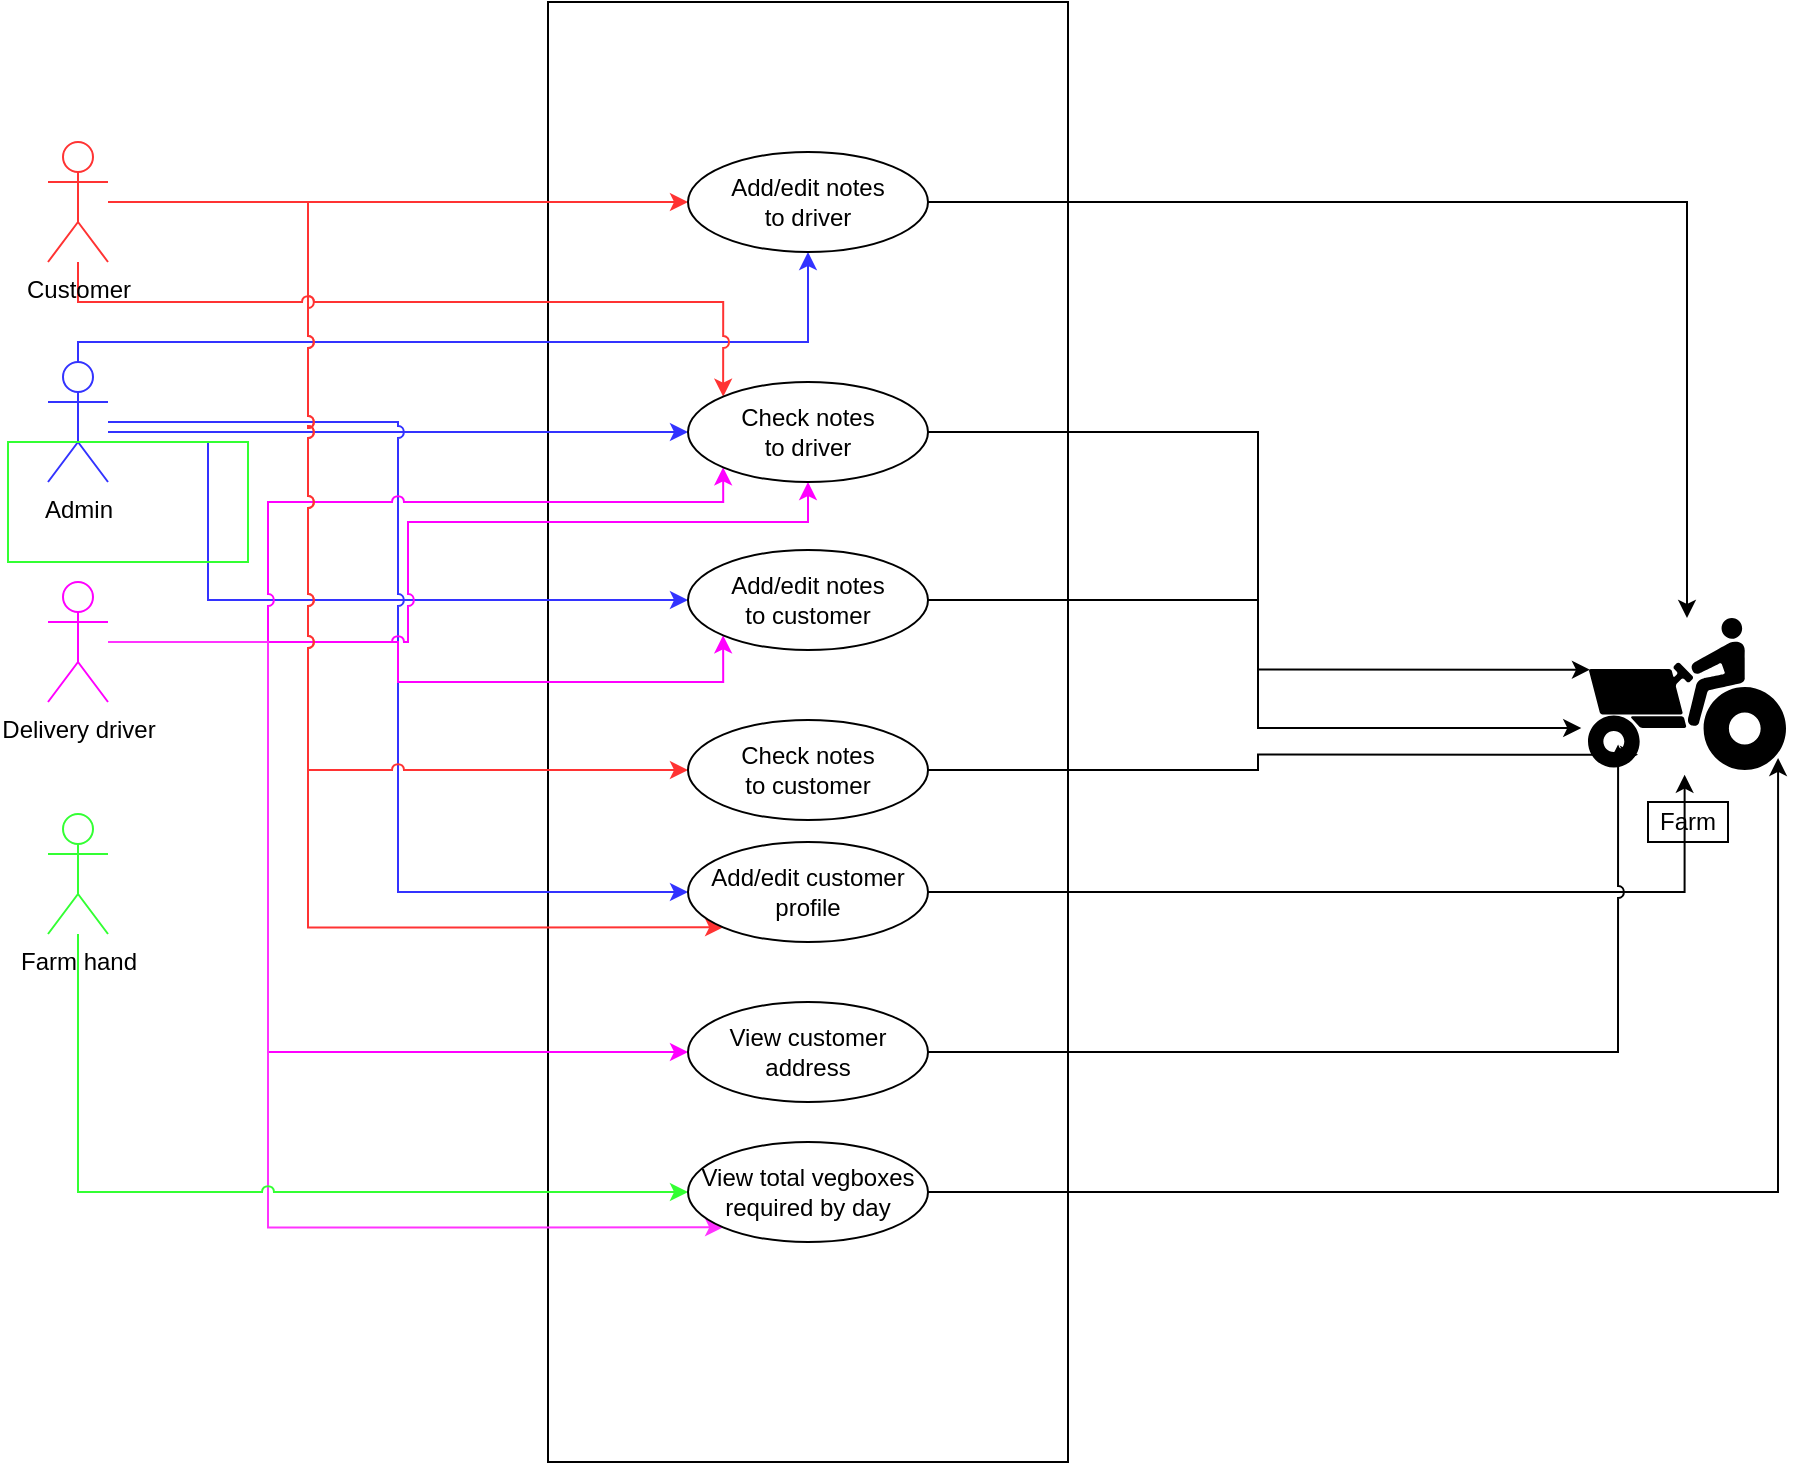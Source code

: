 <mxfile version="14.1.7" type="github">
  <diagram id="C5RBs43oDa-KdzZeNtuy" name="Page-1">
    <mxGraphModel dx="1635" dy="977" grid="1" gridSize="10" guides="1" tooltips="1" connect="1" arrows="1" fold="1" page="1" pageScale="1" pageWidth="1169" pageHeight="827" math="0" shadow="0">
      <root>
        <mxCell id="WIyWlLk6GJQsqaUBKTNV-0" />
        <mxCell id="WIyWlLk6GJQsqaUBKTNV-1" parent="WIyWlLk6GJQsqaUBKTNV-0" />
        <mxCell id="kvABEevwN1zH8z0SqJVF-45" value="" style="rounded=0;whiteSpace=wrap;html=1;fillColor=none;" vertex="1" parent="WIyWlLk6GJQsqaUBKTNV-1">
          <mxGeometry x="430" y="30" width="260" height="730" as="geometry" />
        </mxCell>
        <mxCell id="kvABEevwN1zH8z0SqJVF-25" style="edgeStyle=orthogonalEdgeStyle;rounded=0;jumpStyle=arc;orthogonalLoop=1;jettySize=auto;html=1;entryX=0;entryY=0.5;entryDx=0;entryDy=0;strokeColor=#3333FF;" edge="1" parent="WIyWlLk6GJQsqaUBKTNV-1" source="kvABEevwN1zH8z0SqJVF-0" target="kvABEevwN1zH8z0SqJVF-10">
          <mxGeometry relative="1" as="geometry">
            <Array as="points">
              <mxPoint x="360" y="245" />
              <mxPoint x="360" y="245" />
            </Array>
          </mxGeometry>
        </mxCell>
        <mxCell id="kvABEevwN1zH8z0SqJVF-26" style="edgeStyle=orthogonalEdgeStyle;rounded=0;jumpStyle=arc;orthogonalLoop=1;jettySize=auto;html=1;entryX=0;entryY=0.5;entryDx=0;entryDy=0;strokeColor=#3333FF;" edge="1" parent="WIyWlLk6GJQsqaUBKTNV-1" source="kvABEevwN1zH8z0SqJVF-0" target="kvABEevwN1zH8z0SqJVF-19">
          <mxGeometry relative="1" as="geometry">
            <Array as="points">
              <mxPoint x="260" y="250" />
              <mxPoint x="260" y="329" />
            </Array>
          </mxGeometry>
        </mxCell>
        <mxCell id="kvABEevwN1zH8z0SqJVF-27" style="edgeStyle=orthogonalEdgeStyle;rounded=0;jumpStyle=arc;orthogonalLoop=1;jettySize=auto;html=1;entryX=0.5;entryY=1;entryDx=0;entryDy=0;strokeColor=#3333FF;" edge="1" parent="WIyWlLk6GJQsqaUBKTNV-1" source="kvABEevwN1zH8z0SqJVF-0" target="kvABEevwN1zH8z0SqJVF-11">
          <mxGeometry relative="1" as="geometry">
            <Array as="points">
              <mxPoint x="195" y="200" />
              <mxPoint x="560" y="200" />
            </Array>
          </mxGeometry>
        </mxCell>
        <mxCell id="kvABEevwN1zH8z0SqJVF-33" style="edgeStyle=orthogonalEdgeStyle;rounded=0;jumpStyle=arc;orthogonalLoop=1;jettySize=auto;html=1;entryX=0;entryY=0.5;entryDx=0;entryDy=0;strokeColor=#3333FF;" edge="1" parent="WIyWlLk6GJQsqaUBKTNV-1" source="kvABEevwN1zH8z0SqJVF-0" target="kvABEevwN1zH8z0SqJVF-32">
          <mxGeometry relative="1" as="geometry" />
        </mxCell>
        <mxCell id="kvABEevwN1zH8z0SqJVF-0" value="Admin" style="shape=umlActor;verticalLabelPosition=bottom;verticalAlign=top;html=1;outlineConnect=0;strokeColor=#3333FF;" vertex="1" parent="WIyWlLk6GJQsqaUBKTNV-1">
          <mxGeometry x="180" y="210" width="30" height="60" as="geometry" />
        </mxCell>
        <mxCell id="kvABEevwN1zH8z0SqJVF-22" style="edgeStyle=orthogonalEdgeStyle;rounded=0;orthogonalLoop=1;jettySize=auto;html=1;entryX=0.5;entryY=1;entryDx=0;entryDy=0;jumpStyle=arc;strokeColor=#FF00FF;" edge="1" parent="WIyWlLk6GJQsqaUBKTNV-1" source="kvABEevwN1zH8z0SqJVF-5" target="kvABEevwN1zH8z0SqJVF-10">
          <mxGeometry relative="1" as="geometry">
            <Array as="points">
              <mxPoint x="360" y="350" />
              <mxPoint x="360" y="290" />
              <mxPoint x="560" y="290" />
            </Array>
          </mxGeometry>
        </mxCell>
        <mxCell id="kvABEevwN1zH8z0SqJVF-28" style="edgeStyle=orthogonalEdgeStyle;rounded=0;jumpStyle=arc;orthogonalLoop=1;jettySize=auto;html=1;entryX=0;entryY=1;entryDx=0;entryDy=0;strokeColor=#FF00FF;" edge="1" parent="WIyWlLk6GJQsqaUBKTNV-1" source="kvABEevwN1zH8z0SqJVF-5" target="kvABEevwN1zH8z0SqJVF-19">
          <mxGeometry relative="1" as="geometry">
            <Array as="points">
              <mxPoint x="355" y="350" />
              <mxPoint x="355" y="370" />
              <mxPoint x="518" y="370" />
            </Array>
          </mxGeometry>
        </mxCell>
        <mxCell id="kvABEevwN1zH8z0SqJVF-30" style="edgeStyle=orthogonalEdgeStyle;rounded=0;jumpStyle=arc;orthogonalLoop=1;jettySize=auto;html=1;entryX=0;entryY=1;entryDx=0;entryDy=0;strokeColor=#FF00FF;" edge="1" parent="WIyWlLk6GJQsqaUBKTNV-1" source="kvABEevwN1zH8z0SqJVF-5" target="kvABEevwN1zH8z0SqJVF-10">
          <mxGeometry relative="1" as="geometry">
            <Array as="points">
              <mxPoint x="290" y="350" />
              <mxPoint x="290" y="280" />
              <mxPoint x="518" y="280" />
            </Array>
          </mxGeometry>
        </mxCell>
        <mxCell id="kvABEevwN1zH8z0SqJVF-39" style="edgeStyle=orthogonalEdgeStyle;rounded=0;jumpStyle=arc;orthogonalLoop=1;jettySize=auto;html=1;entryX=0;entryY=0.5;entryDx=0;entryDy=0;strokeColor=#FF00FF;" edge="1" parent="WIyWlLk6GJQsqaUBKTNV-1" source="kvABEevwN1zH8z0SqJVF-5" target="kvABEevwN1zH8z0SqJVF-38">
          <mxGeometry relative="1" as="geometry">
            <Array as="points">
              <mxPoint x="290" y="350" />
              <mxPoint x="290" y="555" />
            </Array>
          </mxGeometry>
        </mxCell>
        <mxCell id="kvABEevwN1zH8z0SqJVF-42" style="edgeStyle=orthogonalEdgeStyle;rounded=0;jumpStyle=arc;orthogonalLoop=1;jettySize=auto;html=1;entryX=0;entryY=1;entryDx=0;entryDy=0;strokeColor=#FF33FF;" edge="1" parent="WIyWlLk6GJQsqaUBKTNV-1" source="kvABEevwN1zH8z0SqJVF-5" target="kvABEevwN1zH8z0SqJVF-40">
          <mxGeometry relative="1" as="geometry">
            <Array as="points">
              <mxPoint x="290" y="350" />
              <mxPoint x="290" y="643" />
            </Array>
          </mxGeometry>
        </mxCell>
        <mxCell id="kvABEevwN1zH8z0SqJVF-5" value="Delivery driver" style="shape=umlActor;verticalLabelPosition=bottom;verticalAlign=top;html=1;outlineConnect=0;strokeColor=#FF00FF;" vertex="1" parent="WIyWlLk6GJQsqaUBKTNV-1">
          <mxGeometry x="180" y="320" width="30" height="60" as="geometry" />
        </mxCell>
        <mxCell id="kvABEevwN1zH8z0SqJVF-41" style="edgeStyle=orthogonalEdgeStyle;rounded=0;jumpStyle=arc;orthogonalLoop=1;jettySize=auto;html=1;entryX=0;entryY=0.5;entryDx=0;entryDy=0;strokeColor=#33FF33;" edge="1" parent="WIyWlLk6GJQsqaUBKTNV-1" source="kvABEevwN1zH8z0SqJVF-7" target="kvABEevwN1zH8z0SqJVF-40">
          <mxGeometry relative="1" as="geometry">
            <Array as="points">
              <mxPoint x="195" y="625" />
            </Array>
          </mxGeometry>
        </mxCell>
        <mxCell id="kvABEevwN1zH8z0SqJVF-7" value="Farm hand" style="shape=umlActor;verticalLabelPosition=bottom;verticalAlign=top;html=1;outlineConnect=0;fillColor=none;strokeColor=#33FF33;" vertex="1" parent="WIyWlLk6GJQsqaUBKTNV-1">
          <mxGeometry x="180" y="436" width="30" height="60" as="geometry" />
        </mxCell>
        <mxCell id="kvABEevwN1zH8z0SqJVF-20" style="edgeStyle=orthogonalEdgeStyle;rounded=0;orthogonalLoop=1;jettySize=auto;html=1;entryX=0;entryY=0.5;entryDx=0;entryDy=0;jumpStyle=arc;strokeColor=#FF3333;" edge="1" parent="WIyWlLk6GJQsqaUBKTNV-1" source="kvABEevwN1zH8z0SqJVF-8" target="kvABEevwN1zH8z0SqJVF-11">
          <mxGeometry relative="1" as="geometry">
            <Array as="points">
              <mxPoint x="400" y="130" />
              <mxPoint x="400" y="130" />
            </Array>
          </mxGeometry>
        </mxCell>
        <mxCell id="kvABEevwN1zH8z0SqJVF-24" style="edgeStyle=orthogonalEdgeStyle;rounded=0;orthogonalLoop=1;jettySize=auto;html=1;entryX=0;entryY=0.5;entryDx=0;entryDy=0;jumpStyle=arc;strokeColor=#FF3333;" edge="1" parent="WIyWlLk6GJQsqaUBKTNV-1" source="kvABEevwN1zH8z0SqJVF-8" target="kvABEevwN1zH8z0SqJVF-18">
          <mxGeometry relative="1" as="geometry">
            <Array as="points">
              <mxPoint x="310" y="130" />
              <mxPoint x="310" y="414" />
            </Array>
          </mxGeometry>
        </mxCell>
        <mxCell id="kvABEevwN1zH8z0SqJVF-29" style="edgeStyle=orthogonalEdgeStyle;rounded=0;jumpStyle=arc;orthogonalLoop=1;jettySize=auto;html=1;entryX=0;entryY=0;entryDx=0;entryDy=0;strokeColor=#FF3333;" edge="1" parent="WIyWlLk6GJQsqaUBKTNV-1" source="kvABEevwN1zH8z0SqJVF-8" target="kvABEevwN1zH8z0SqJVF-10">
          <mxGeometry relative="1" as="geometry">
            <Array as="points">
              <mxPoint x="195" y="180" />
              <mxPoint x="518" y="180" />
            </Array>
          </mxGeometry>
        </mxCell>
        <mxCell id="kvABEevwN1zH8z0SqJVF-37" style="edgeStyle=orthogonalEdgeStyle;rounded=0;jumpStyle=arc;orthogonalLoop=1;jettySize=auto;html=1;entryX=0;entryY=1;entryDx=0;entryDy=0;strokeColor=#FF3333;" edge="1" parent="WIyWlLk6GJQsqaUBKTNV-1" source="kvABEevwN1zH8z0SqJVF-8" target="kvABEevwN1zH8z0SqJVF-32">
          <mxGeometry relative="1" as="geometry">
            <Array as="points">
              <mxPoint x="310" y="130" />
              <mxPoint x="310" y="493" />
            </Array>
          </mxGeometry>
        </mxCell>
        <mxCell id="kvABEevwN1zH8z0SqJVF-8" value="Customer" style="shape=umlActor;verticalLabelPosition=bottom;verticalAlign=top;html=1;outlineConnect=0;strokeColor=#FF3333;" vertex="1" parent="WIyWlLk6GJQsqaUBKTNV-1">
          <mxGeometry x="180" y="100" width="30" height="60" as="geometry" />
        </mxCell>
        <mxCell id="kvABEevwN1zH8z0SqJVF-9" value="" style="shape=mxgraph.signs.transportation.tractor_1;html=1;pointerEvents=1;fillColor=#000000;strokeColor=none;verticalLabelPosition=bottom;verticalAlign=top;align=center;" vertex="1" parent="WIyWlLk6GJQsqaUBKTNV-1">
          <mxGeometry x="950" y="338" width="99" height="76" as="geometry" />
        </mxCell>
        <mxCell id="kvABEevwN1zH8z0SqJVF-48" style="edgeStyle=orthogonalEdgeStyle;rounded=0;jumpStyle=arc;orthogonalLoop=1;jettySize=auto;html=1;entryX=0.01;entryY=0.34;entryDx=0;entryDy=0;entryPerimeter=0;" edge="1" parent="WIyWlLk6GJQsqaUBKTNV-1" source="kvABEevwN1zH8z0SqJVF-10" target="kvABEevwN1zH8z0SqJVF-9">
          <mxGeometry relative="1" as="geometry" />
        </mxCell>
        <mxCell id="kvABEevwN1zH8z0SqJVF-10" value="Check notes &lt;br&gt;to driver" style="ellipse;whiteSpace=wrap;html=1;" vertex="1" parent="WIyWlLk6GJQsqaUBKTNV-1">
          <mxGeometry x="500" y="220" width="120" height="50" as="geometry" />
        </mxCell>
        <mxCell id="kvABEevwN1zH8z0SqJVF-47" style="edgeStyle=orthogonalEdgeStyle;rounded=0;jumpStyle=arc;orthogonalLoop=1;jettySize=auto;html=1;" edge="1" parent="WIyWlLk6GJQsqaUBKTNV-1" source="kvABEevwN1zH8z0SqJVF-11" target="kvABEevwN1zH8z0SqJVF-9">
          <mxGeometry relative="1" as="geometry" />
        </mxCell>
        <mxCell id="kvABEevwN1zH8z0SqJVF-11" value="Add/edit notes &lt;br&gt;to driver" style="ellipse;whiteSpace=wrap;html=1;" vertex="1" parent="WIyWlLk6GJQsqaUBKTNV-1">
          <mxGeometry x="500" y="105" width="120" height="50" as="geometry" />
        </mxCell>
        <mxCell id="kvABEevwN1zH8z0SqJVF-50" style="edgeStyle=orthogonalEdgeStyle;rounded=0;jumpStyle=arc;orthogonalLoop=1;jettySize=auto;html=1;entryX=0.253;entryY=0.899;entryDx=0;entryDy=0;entryPerimeter=0;" edge="1" parent="WIyWlLk6GJQsqaUBKTNV-1" source="kvABEevwN1zH8z0SqJVF-18" target="kvABEevwN1zH8z0SqJVF-9">
          <mxGeometry relative="1" as="geometry" />
        </mxCell>
        <mxCell id="kvABEevwN1zH8z0SqJVF-18" value="Check notes &lt;br&gt;to customer" style="ellipse;whiteSpace=wrap;html=1;" vertex="1" parent="WIyWlLk6GJQsqaUBKTNV-1">
          <mxGeometry x="500" y="389" width="120" height="50" as="geometry" />
        </mxCell>
        <mxCell id="kvABEevwN1zH8z0SqJVF-49" style="edgeStyle=orthogonalEdgeStyle;rounded=0;jumpStyle=arc;orthogonalLoop=1;jettySize=auto;html=1;entryX=-0.034;entryY=0.724;entryDx=0;entryDy=0;entryPerimeter=0;" edge="1" parent="WIyWlLk6GJQsqaUBKTNV-1" source="kvABEevwN1zH8z0SqJVF-19" target="kvABEevwN1zH8z0SqJVF-9">
          <mxGeometry relative="1" as="geometry" />
        </mxCell>
        <mxCell id="kvABEevwN1zH8z0SqJVF-19" value="Add/edit notes &lt;br&gt;to customer" style="ellipse;whiteSpace=wrap;html=1;" vertex="1" parent="WIyWlLk6GJQsqaUBKTNV-1">
          <mxGeometry x="500" y="304" width="120" height="50" as="geometry" />
        </mxCell>
        <mxCell id="kvABEevwN1zH8z0SqJVF-51" style="edgeStyle=orthogonalEdgeStyle;rounded=0;jumpStyle=arc;orthogonalLoop=1;jettySize=auto;html=1;entryX=0.488;entryY=1.031;entryDx=0;entryDy=0;entryPerimeter=0;" edge="1" parent="WIyWlLk6GJQsqaUBKTNV-1" source="kvABEevwN1zH8z0SqJVF-32" target="kvABEevwN1zH8z0SqJVF-9">
          <mxGeometry relative="1" as="geometry" />
        </mxCell>
        <mxCell id="kvABEevwN1zH8z0SqJVF-32" value="Add/edit customer profile" style="ellipse;whiteSpace=wrap;html=1;" vertex="1" parent="WIyWlLk6GJQsqaUBKTNV-1">
          <mxGeometry x="500" y="450" width="120" height="50" as="geometry" />
        </mxCell>
        <mxCell id="kvABEevwN1zH8z0SqJVF-52" style="edgeStyle=orthogonalEdgeStyle;rounded=0;jumpStyle=arc;orthogonalLoop=1;jettySize=auto;html=1;entryX=0.152;entryY=0.833;entryDx=0;entryDy=0;entryPerimeter=0;" edge="1" parent="WIyWlLk6GJQsqaUBKTNV-1" source="kvABEevwN1zH8z0SqJVF-38" target="kvABEevwN1zH8z0SqJVF-9">
          <mxGeometry relative="1" as="geometry" />
        </mxCell>
        <mxCell id="kvABEevwN1zH8z0SqJVF-38" value="View customer address" style="ellipse;whiteSpace=wrap;html=1;" vertex="1" parent="WIyWlLk6GJQsqaUBKTNV-1">
          <mxGeometry x="500" y="530" width="120" height="50" as="geometry" />
        </mxCell>
        <mxCell id="kvABEevwN1zH8z0SqJVF-53" style="edgeStyle=orthogonalEdgeStyle;rounded=0;jumpStyle=arc;orthogonalLoop=1;jettySize=auto;html=1;entryX=0.96;entryY=0.921;entryDx=0;entryDy=0;entryPerimeter=0;" edge="1" parent="WIyWlLk6GJQsqaUBKTNV-1" source="kvABEevwN1zH8z0SqJVF-40" target="kvABEevwN1zH8z0SqJVF-9">
          <mxGeometry relative="1" as="geometry" />
        </mxCell>
        <mxCell id="kvABEevwN1zH8z0SqJVF-40" value="View total vegboxes required by day" style="ellipse;whiteSpace=wrap;html=1;" vertex="1" parent="WIyWlLk6GJQsqaUBKTNV-1">
          <mxGeometry x="500" y="600" width="120" height="50" as="geometry" />
        </mxCell>
        <mxCell id="kvABEevwN1zH8z0SqJVF-44" value="" style="rounded=0;whiteSpace=wrap;html=1;strokeColor=#33FF33;fillColor=none;" vertex="1" parent="WIyWlLk6GJQsqaUBKTNV-1">
          <mxGeometry x="160" y="250" width="120" height="60" as="geometry" />
        </mxCell>
        <mxCell id="kvABEevwN1zH8z0SqJVF-46" value="Farm" style="text;html=1;fillColor=none;align=center;verticalAlign=middle;whiteSpace=wrap;rounded=0;strokeColor=#000000;" vertex="1" parent="WIyWlLk6GJQsqaUBKTNV-1">
          <mxGeometry x="980" y="430" width="40" height="20" as="geometry" />
        </mxCell>
      </root>
    </mxGraphModel>
  </diagram>
</mxfile>
